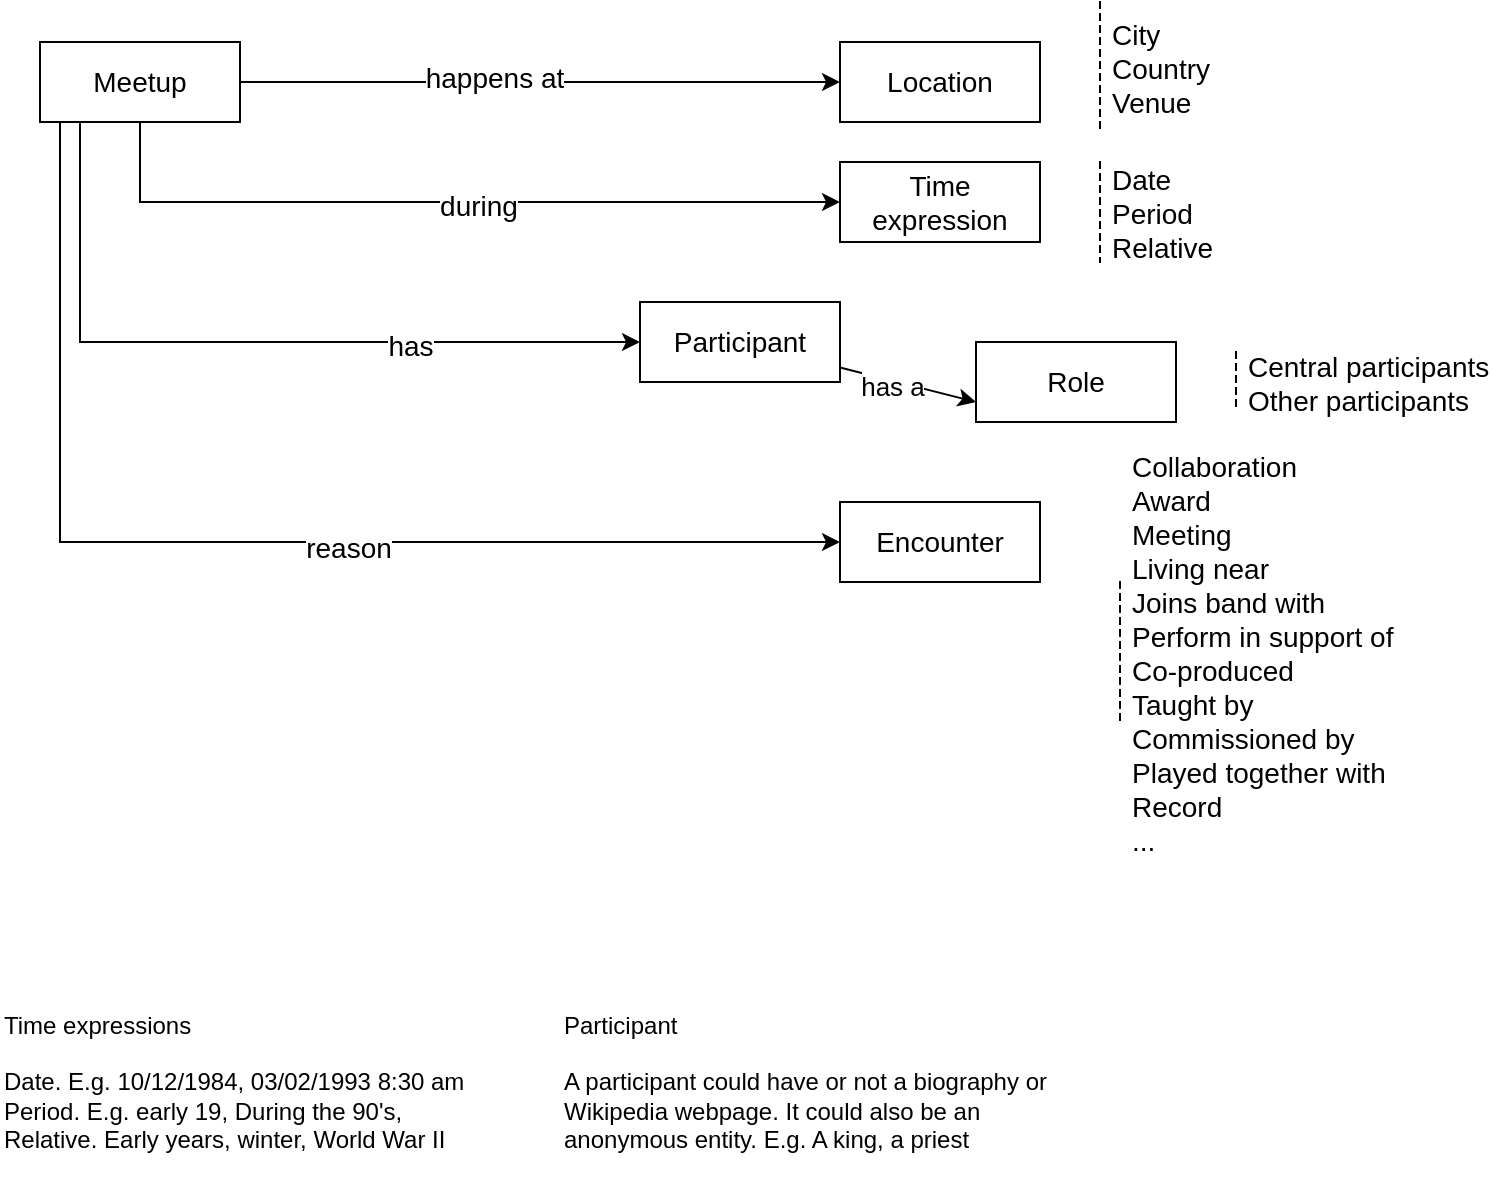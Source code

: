<mxfile version="16.1.2" type="device" pages="2"><diagram id="F_-oY965RRnJbxjphomk" name="Ideas"><mxGraphModel dx="946" dy="618" grid="1" gridSize="10" guides="1" tooltips="1" connect="1" arrows="1" fold="1" page="1" pageScale="1" pageWidth="827" pageHeight="1169" math="0" shadow="0"><root><mxCell id="0"/><mxCell id="1" parent="0"/><mxCell id="14_X-4ZIGfDPKK9ZPHR9-1" style="edgeStyle=orthogonalEdgeStyle;curved=1;rounded=0;orthogonalLoop=1;jettySize=auto;html=1;fontSize=14;editable=0;" edge="1" parent="1" source="14_X-4ZIGfDPKK9ZPHR9-9" target="14_X-4ZIGfDPKK9ZPHR9-10"><mxGeometry relative="1" as="geometry"/></mxCell><mxCell id="14_X-4ZIGfDPKK9ZPHR9-2" value="happens at" style="edgeLabel;html=1;align=center;verticalAlign=middle;resizable=0;points=[];fontSize=14;" vertex="1" connectable="0" parent="14_X-4ZIGfDPKK9ZPHR9-1"><mxGeometry x="-0.157" y="2" relative="1" as="geometry"><mxPoint as="offset"/></mxGeometry></mxCell><mxCell id="14_X-4ZIGfDPKK9ZPHR9-3" style="edgeStyle=orthogonalEdgeStyle;rounded=0;orthogonalLoop=1;jettySize=auto;html=1;entryX=0;entryY=0.5;entryDx=0;entryDy=0;fontSize=14;" edge="1" parent="1" source="14_X-4ZIGfDPKK9ZPHR9-9" target="14_X-4ZIGfDPKK9ZPHR9-11"><mxGeometry relative="1" as="geometry"><Array as="points"><mxPoint x="130" y="130"/></Array></mxGeometry></mxCell><mxCell id="14_X-4ZIGfDPKK9ZPHR9-4" value="during" style="edgeLabel;html=1;align=center;verticalAlign=middle;resizable=0;points=[];fontSize=14;" vertex="1" connectable="0" parent="14_X-4ZIGfDPKK9ZPHR9-3"><mxGeometry x="0.07" y="-2" relative="1" as="geometry"><mxPoint as="offset"/></mxGeometry></mxCell><mxCell id="14_X-4ZIGfDPKK9ZPHR9-5" style="edgeStyle=orthogonalEdgeStyle;rounded=0;orthogonalLoop=1;jettySize=auto;html=1;fontSize=14;entryX=0;entryY=0.5;entryDx=0;entryDy=0;exitX=0.25;exitY=1;exitDx=0;exitDy=0;" edge="1" parent="1" source="14_X-4ZIGfDPKK9ZPHR9-9" target="14_X-4ZIGfDPKK9ZPHR9-12"><mxGeometry relative="1" as="geometry"><Array as="points"><mxPoint x="90" y="90"/><mxPoint x="90" y="300"/></Array><mxPoint x="360" y="250" as="targetPoint"/></mxGeometry></mxCell><mxCell id="14_X-4ZIGfDPKK9ZPHR9-6" value="reason" style="edgeLabel;html=1;align=center;verticalAlign=middle;resizable=0;points=[];fontSize=14;" vertex="1" connectable="0" parent="14_X-4ZIGfDPKK9ZPHR9-5"><mxGeometry x="0.2" y="-3" relative="1" as="geometry"><mxPoint as="offset"/></mxGeometry></mxCell><mxCell id="14_X-4ZIGfDPKK9ZPHR9-7" style="edgeStyle=orthogonalEdgeStyle;rounded=0;orthogonalLoop=1;jettySize=auto;html=1;entryX=0;entryY=0.5;entryDx=0;entryDy=0;fontSize=14;exitX=0.25;exitY=1;exitDx=0;exitDy=0;" edge="1" parent="1" source="14_X-4ZIGfDPKK9ZPHR9-9" target="14_X-4ZIGfDPKK9ZPHR9-33"><mxGeometry relative="1" as="geometry"><Array as="points"><mxPoint x="100" y="90"/><mxPoint x="100" y="200"/></Array></mxGeometry></mxCell><mxCell id="14_X-4ZIGfDPKK9ZPHR9-8" value="has" style="edgeLabel;html=1;align=center;verticalAlign=middle;resizable=0;points=[];fontSize=14;" vertex="1" connectable="0" parent="14_X-4ZIGfDPKK9ZPHR9-7"><mxGeometry x="0.414" y="-2" relative="1" as="geometry"><mxPoint as="offset"/></mxGeometry></mxCell><mxCell id="14_X-4ZIGfDPKK9ZPHR9-9" value="Meetup" style="whiteSpace=wrap;html=1;align=center;fontSize=14;" vertex="1" parent="1"><mxGeometry x="80" y="50" width="100" height="40" as="geometry"/></mxCell><mxCell id="14_X-4ZIGfDPKK9ZPHR9-10" value="Location" style="whiteSpace=wrap;html=1;align=center;fontSize=14;" vertex="1" parent="1"><mxGeometry x="480" y="50" width="100" height="40" as="geometry"/></mxCell><mxCell id="14_X-4ZIGfDPKK9ZPHR9-11" value="Time expression" style="whiteSpace=wrap;html=1;align=center;fontSize=14;" vertex="1" parent="1"><mxGeometry x="480" y="110" width="100" height="40" as="geometry"/></mxCell><mxCell id="14_X-4ZIGfDPKK9ZPHR9-12" value="Encounter" style="whiteSpace=wrap;html=1;align=center;fontSize=14;" vertex="1" parent="1"><mxGeometry x="480" y="280" width="100" height="40" as="geometry"/></mxCell><mxCell id="14_X-4ZIGfDPKK9ZPHR9-13" value="Collaboration&#10;​Award​&#10;Meeting&#10;​Living near​&#10;Joins band with​&#10;Perform in support of​&#10;Co-produced​&#10;Taught by​&#10;Commissioned by&#10;​Played together with​&#10;Record&#10;..." style="shape=partialRectangle;fillColor=none;align=left;verticalAlign=middle;strokeColor=none;spacingLeft=34;rotatable=0;points=[[0,0.5],[1,0.5]];portConstraint=eastwest;dropTarget=0;fontSize=14;" vertex="1" parent="1"><mxGeometry x="590" y="320" width="90" height="70" as="geometry"/></mxCell><mxCell id="14_X-4ZIGfDPKK9ZPHR9-14" value="" style="shape=partialRectangle;top=0;left=0;bottom=0;fillColor=none;stokeWidth=1;dashed=1;align=left;verticalAlign=middle;spacingLeft=4;spacingRight=4;overflow=hidden;rotatable=0;points=[];portConstraint=eastwest;part=1;fontSize=14;" vertex="1" connectable="0" parent="14_X-4ZIGfDPKK9ZPHR9-13"><mxGeometry width="30" height="70" as="geometry"/></mxCell><mxCell id="14_X-4ZIGfDPKK9ZPHR9-30" value="" style="rounded=0;orthogonalLoop=1;jettySize=auto;html=1;entryX=0;entryY=0.75;entryDx=0;entryDy=0;" edge="1" parent="1" source="14_X-4ZIGfDPKK9ZPHR9-33" target="14_X-4ZIGfDPKK9ZPHR9-28"><mxGeometry relative="1" as="geometry"><mxPoint x="448" y="205" as="sourcePoint"/></mxGeometry></mxCell><mxCell id="14_X-4ZIGfDPKK9ZPHR9-31" value="has a" style="edgeLabel;html=1;align=center;verticalAlign=middle;resizable=0;points=[];fontSize=13;" vertex="1" connectable="0" parent="14_X-4ZIGfDPKK9ZPHR9-30"><mxGeometry x="-0.224" y="-2" relative="1" as="geometry"><mxPoint as="offset"/></mxGeometry></mxCell><mxCell id="14_X-4ZIGfDPKK9ZPHR9-18" value="Central participants&#10;Other participants" style="shape=partialRectangle;fillColor=none;align=left;verticalAlign=middle;strokeColor=none;spacingLeft=34;rotatable=0;points=[[0,0.5],[1,0.5]];portConstraint=eastwest;dropTarget=0;fontSize=14;" vertex="1" parent="1"><mxGeometry x="648" y="205" width="90" height="30" as="geometry"/></mxCell><mxCell id="14_X-4ZIGfDPKK9ZPHR9-19" value="" style="shape=partialRectangle;top=0;left=0;bottom=0;fillColor=none;stokeWidth=1;dashed=1;align=left;verticalAlign=middle;spacingLeft=4;spacingRight=4;overflow=hidden;rotatable=0;points=[];portConstraint=eastwest;part=1;fontSize=14;" vertex="1" connectable="0" parent="14_X-4ZIGfDPKK9ZPHR9-18"><mxGeometry width="30" height="30" as="geometry"/></mxCell><mxCell id="14_X-4ZIGfDPKK9ZPHR9-21" value="City&#10;Country&#10;Venue" style="shape=partialRectangle;fillColor=none;align=left;verticalAlign=middle;strokeColor=none;spacingLeft=34;rotatable=0;points=[[0,0.5],[1,0.5]];portConstraint=eastwest;dropTarget=0;fontSize=14;" vertex="1" parent="1"><mxGeometry x="580" y="30" width="90" height="65" as="geometry"/></mxCell><mxCell id="14_X-4ZIGfDPKK9ZPHR9-22" value="" style="shape=partialRectangle;top=0;left=0;bottom=0;fillColor=none;stokeWidth=1;dashed=1;align=left;verticalAlign=middle;spacingLeft=4;spacingRight=4;overflow=hidden;rotatable=0;points=[];portConstraint=eastwest;part=1;fontSize=14;" vertex="1" connectable="0" parent="14_X-4ZIGfDPKK9ZPHR9-21"><mxGeometry width="30" height="65" as="geometry"/></mxCell><mxCell id="14_X-4ZIGfDPKK9ZPHR9-23" value="Date&#10;Period&#10;Relative" style="shape=partialRectangle;fillColor=none;align=left;verticalAlign=middle;strokeColor=none;spacingLeft=34;rotatable=0;points=[[0,0.5],[1,0.5]];portConstraint=eastwest;dropTarget=0;fontSize=14;" vertex="1" parent="1"><mxGeometry x="580" y="110" width="90" height="50" as="geometry"/></mxCell><mxCell id="14_X-4ZIGfDPKK9ZPHR9-24" value="" style="shape=partialRectangle;top=0;left=0;bottom=0;fillColor=none;stokeWidth=1;dashed=1;align=left;verticalAlign=middle;spacingLeft=4;spacingRight=4;overflow=hidden;rotatable=0;points=[];portConstraint=eastwest;part=1;fontSize=14;" vertex="1" connectable="0" parent="14_X-4ZIGfDPKK9ZPHR9-23"><mxGeometry width="30" height="50" as="geometry"/></mxCell><mxCell id="14_X-4ZIGfDPKK9ZPHR9-27" value="Time expressions&lt;br&gt;&lt;br&gt;Date. E.g. 10/12/1984, 03/02/1993 8:30 am&lt;br&gt;Period. E.g. early 19, During the 90's,&amp;nbsp;&lt;br&gt;Relative. Early years, winter, World War II" style="text;html=1;strokeColor=none;fillColor=none;align=left;verticalAlign=middle;whiteSpace=wrap;rounded=0;" vertex="1" parent="1"><mxGeometry x="60" y="510" width="270" height="120" as="geometry"/></mxCell><mxCell id="14_X-4ZIGfDPKK9ZPHR9-28" value="Role" style="whiteSpace=wrap;html=1;align=center;fontSize=14;" vertex="1" parent="1"><mxGeometry x="548" y="200" width="100" height="40" as="geometry"/></mxCell><mxCell id="14_X-4ZIGfDPKK9ZPHR9-33" value="Participant" style="whiteSpace=wrap;html=1;align=center;fontSize=14;" vertex="1" parent="1"><mxGeometry x="380" y="180" width="100" height="40" as="geometry"/></mxCell><mxCell id="14_X-4ZIGfDPKK9ZPHR9-36" value="Participant&lt;br&gt;&lt;br&gt;A participant could have or not a biography or Wikipedia webpage. It could also be an anonymous entity. E.g. A king, a priest" style="text;html=1;strokeColor=none;fillColor=none;align=left;verticalAlign=middle;whiteSpace=wrap;rounded=0;" vertex="1" parent="1"><mxGeometry x="340" y="510" width="270" height="120" as="geometry"/></mxCell></root></mxGraphModel></diagram><diagram id="tJ_4rIWOIHpGewrIrGrf" name="OntRepresentation"><mxGraphModel dx="788" dy="1684" grid="1" gridSize="10" guides="1" tooltips="1" connect="1" arrows="1" fold="1" page="1" pageScale="1" pageWidth="827" pageHeight="1169" math="0" shadow="0"><root><mxCell id="d9b2YVwFcMNC7SJXTobk-0"/><mxCell id="d9b2YVwFcMNC7SJXTobk-1" parent="d9b2YVwFcMNC7SJXTobk-0"/><mxCell id="d9b2YVwFcMNC7SJXTobk-3" value="Class" style="rounded=1;whiteSpace=wrap;html=1;fillColor=#fff2cc;strokeColor=#d6b656;" vertex="1" parent="d9b2YVwFcMNC7SJXTobk-1"><mxGeometry x="440" y="-1080" width="70" height="20" as="geometry"/></mxCell><mxCell id="d9b2YVwFcMNC7SJXTobk-4" value="Datatype" style="rounded=0;whiteSpace=wrap;html=1;fillColor=#d5e8d4;strokeColor=#82b366;" vertex="1" parent="d9b2YVwFcMNC7SJXTobk-1"><mxGeometry x="440" y="-1050" width="70" height="20" as="geometry"/></mxCell><mxCell id="d9b2YVwFcMNC7SJXTobk-5" value="instance" style="ellipse;whiteSpace=wrap;html=1;fillColor=#e1d5e7;strokeColor=#9673a6;" vertex="1" parent="d9b2YVwFcMNC7SJXTobk-1"><mxGeometry x="440" y="-1020" width="70" height="20" as="geometry"/></mxCell><mxCell id="d9b2YVwFcMNC7SJXTobk-6" value="Purpose" style="rounded=1;whiteSpace=wrap;html=1;fillColor=#fff2cc;strokeColor=#d6b656;" vertex="1" parent="d9b2YVwFcMNC7SJXTobk-1"><mxGeometry x="660" y="-740" width="90" height="40" as="geometry"/></mxCell><mxCell id="d9b2YVwFcMNC7SJXTobk-7" value="Location" style="rounded=1;whiteSpace=wrap;html=1;fillColor=#fff2cc;strokeColor=#d6b656;" vertex="1" parent="d9b2YVwFcMNC7SJXTobk-1"><mxGeometry x="690" y="-980" width="90" height="40" as="geometry"/></mxCell><mxCell id="d9b2YVwFcMNC7SJXTobk-8" value="Participant" style="rounded=1;whiteSpace=wrap;html=1;fillColor=#fff2cc;strokeColor=#d6b656;" vertex="1" parent="d9b2YVwFcMNC7SJXTobk-1"><mxGeometry x="690" y="-840" width="90" height="40" as="geometry"/></mxCell><mxCell id="d9b2YVwFcMNC7SJXTobk-11" value="" style="endArrow=classic;html=1;rounded=0;entryX=0.5;entryY=1;entryDx=0;entryDy=0;exitX=0.25;exitY=0;exitDx=0;exitDy=0;" edge="1" parent="d9b2YVwFcMNC7SJXTobk-1" source="d9b2YVwFcMNC7SJXTobk-6" target="d9b2YVwFcMNC7SJXTobk-47"><mxGeometry width="50" height="50" relative="1" as="geometry"><mxPoint x="610" y="-670" as="sourcePoint"/><mxPoint x="565" y="-840" as="targetPoint"/></mxGeometry></mxCell><mxCell id="d9b2YVwFcMNC7SJXTobk-12" value="hasPurpose" style="edgeLabel;html=1;align=center;verticalAlign=middle;resizable=0;points=[];" vertex="1" connectable="0" parent="d9b2YVwFcMNC7SJXTobk-11"><mxGeometry x="-0.344" y="1" relative="1" as="geometry"><mxPoint x="13" y="8" as="offset"/></mxGeometry></mxCell><mxCell id="d9b2YVwFcMNC7SJXTobk-13" value="" style="endArrow=classic;html=1;rounded=0;exitX=0;exitY=0.75;exitDx=0;exitDy=0;" edge="1" parent="d9b2YVwFcMNC7SJXTobk-1" source="d9b2YVwFcMNC7SJXTobk-7"><mxGeometry width="50" height="50" relative="1" as="geometry"><mxPoint x="490" y="-720" as="sourcePoint"/><mxPoint x="600" y="-880" as="targetPoint"/></mxGeometry></mxCell><mxCell id="d9b2YVwFcMNC7SJXTobk-14" value="hasLocation" style="edgeLabel;html=1;align=center;verticalAlign=middle;resizable=0;points=[];" vertex="1" connectable="0" parent="d9b2YVwFcMNC7SJXTobk-13"><mxGeometry x="-0.344" y="1" relative="1" as="geometry"><mxPoint as="offset"/></mxGeometry></mxCell><mxCell id="d9b2YVwFcMNC7SJXTobk-15" value="" style="endArrow=classic;html=1;rounded=0;exitX=0;exitY=0.25;exitDx=0;exitDy=0;entryX=1;entryY=0.75;entryDx=0;entryDy=0;" edge="1" parent="d9b2YVwFcMNC7SJXTobk-1" source="d9b2YVwFcMNC7SJXTobk-8" target="d9b2YVwFcMNC7SJXTobk-47"><mxGeometry width="50" height="50" relative="1" as="geometry"><mxPoint x="757.44" y="-750" as="sourcePoint"/><mxPoint x="587.5" y="-840" as="targetPoint"/></mxGeometry></mxCell><mxCell id="d9b2YVwFcMNC7SJXTobk-16" value="hasParticipant" style="edgeLabel;html=1;align=center;verticalAlign=middle;resizable=0;points=[];" vertex="1" connectable="0" parent="d9b2YVwFcMNC7SJXTobk-15"><mxGeometry x="-0.344" y="1" relative="1" as="geometry"><mxPoint as="offset"/></mxGeometry></mxCell><mxCell id="d9b2YVwFcMNC7SJXTobk-43" style="edgeStyle=none;rounded=0;orthogonalLoop=1;jettySize=auto;html=1;entryX=0.5;entryY=0;entryDx=0;entryDy=0;fontSize=13;" edge="1" parent="d9b2YVwFcMNC7SJXTobk-1" source="d9b2YVwFcMNC7SJXTobk-6" target="d9b2YVwFcMNC7SJXTobk-6"><mxGeometry relative="1" as="geometry"/></mxCell><mxCell id="d9b2YVwFcMNC7SJXTobk-44" value="Time expression" style="rounded=1;whiteSpace=wrap;html=1;fillColor=#fff2cc;strokeColor=#d6b656;" vertex="1" parent="d9b2YVwFcMNC7SJXTobk-1"><mxGeometry x="450" y="-624" width="90" height="40" as="geometry"/></mxCell><mxCell id="d9b2YVwFcMNC7SJXTobk-45" value="" style="endArrow=classic;html=1;rounded=0;fontSize=13;entryX=0.25;entryY=1;entryDx=0;entryDy=0;" edge="1" parent="d9b2YVwFcMNC7SJXTobk-1" source="d9b2YVwFcMNC7SJXTobk-44" target="d9b2YVwFcMNC7SJXTobk-47"><mxGeometry width="50" height="50" relative="1" as="geometry"><mxPoint x="530" y="-700" as="sourcePoint"/><mxPoint x="542.5" y="-840" as="targetPoint"/></mxGeometry></mxCell><mxCell id="d9b2YVwFcMNC7SJXTobk-46" value="happens at" style="edgeLabel;html=1;align=center;verticalAlign=middle;resizable=0;points=[];fontSize=11;" vertex="1" connectable="0" parent="d9b2YVwFcMNC7SJXTobk-45"><mxGeometry x="0.159" y="-2" relative="1" as="geometry"><mxPoint as="offset"/></mxGeometry></mxCell><mxCell id="d9b2YVwFcMNC7SJXTobk-47" value="Meetup" style="rounded=1;whiteSpace=wrap;html=1;fillColor=#fff2cc;strokeColor=#d6b656;" vertex="1" parent="d9b2YVwFcMNC7SJXTobk-1"><mxGeometry x="510" y="-890" width="90" height="40" as="geometry"/></mxCell><mxCell id="d9b2YVwFcMNC7SJXTobk-48" value="Country" style="rounded=1;whiteSpace=wrap;html=1;fillColor=#fff2cc;strokeColor=#d6b656;" vertex="1" parent="d9b2YVwFcMNC7SJXTobk-1"><mxGeometry x="910" y="-1020" width="70" height="30" as="geometry"/></mxCell><mxCell id="d9b2YVwFcMNC7SJXTobk-49" value="City" style="rounded=1;whiteSpace=wrap;html=1;fillColor=#fff2cc;strokeColor=#d6b656;" vertex="1" parent="d9b2YVwFcMNC7SJXTobk-1"><mxGeometry x="910" y="-980" width="70" height="30" as="geometry"/></mxCell><mxCell id="d9b2YVwFcMNC7SJXTobk-50" value="Venue" style="rounded=1;whiteSpace=wrap;html=1;fillColor=#fff2cc;strokeColor=#d6b656;" vertex="1" parent="d9b2YVwFcMNC7SJXTobk-1"><mxGeometry x="910" y="-940" width="70" height="30" as="geometry"/></mxCell><mxCell id="d9b2YVwFcMNC7SJXTobk-51" value="" style="endArrow=classic;html=1;rounded=0;exitX=0;exitY=0.25;exitDx=0;exitDy=0;entryX=1;entryY=0.25;entryDx=0;entryDy=0;" edge="1" parent="d9b2YVwFcMNC7SJXTobk-1" source="d9b2YVwFcMNC7SJXTobk-48" target="d9b2YVwFcMNC7SJXTobk-7"><mxGeometry width="50" height="50" relative="1" as="geometry"><mxPoint x="905" y="-860" as="sourcePoint"/><mxPoint x="780" y="-960" as="targetPoint"/></mxGeometry></mxCell><mxCell id="d9b2YVwFcMNC7SJXTobk-52" value="rdfs:subClassOf" style="edgeLabel;html=1;align=center;verticalAlign=middle;resizable=0;points=[];" vertex="1" connectable="0" parent="d9b2YVwFcMNC7SJXTobk-51"><mxGeometry x="-0.344" y="1" relative="1" as="geometry"><mxPoint x="-7" y="-3" as="offset"/></mxGeometry></mxCell><mxCell id="d9b2YVwFcMNC7SJXTobk-54" value="" style="endArrow=classic;html=1;rounded=0;exitX=0;exitY=0.25;exitDx=0;exitDy=0;entryX=1;entryY=0.5;entryDx=0;entryDy=0;" edge="1" parent="d9b2YVwFcMNC7SJXTobk-1" source="d9b2YVwFcMNC7SJXTobk-49" target="d9b2YVwFcMNC7SJXTobk-7"><mxGeometry width="50" height="50" relative="1" as="geometry"><mxPoint x="920" y="-930" as="sourcePoint"/><mxPoint x="790" y="-947.5" as="targetPoint"/></mxGeometry></mxCell><mxCell id="d9b2YVwFcMNC7SJXTobk-55" value="rdfs:subClassOf" style="edgeLabel;html=1;align=center;verticalAlign=middle;resizable=0;points=[];" vertex="1" connectable="0" parent="d9b2YVwFcMNC7SJXTobk-54"><mxGeometry x="-0.344" y="1" relative="1" as="geometry"><mxPoint x="-7" y="-3" as="offset"/></mxGeometry></mxCell><mxCell id="d9b2YVwFcMNC7SJXTobk-56" value="" style="endArrow=classic;html=1;rounded=0;exitX=0;exitY=0.25;exitDx=0;exitDy=0;entryX=1;entryY=0.75;entryDx=0;entryDy=0;" edge="1" parent="d9b2YVwFcMNC7SJXTobk-1" source="d9b2YVwFcMNC7SJXTobk-50" target="d9b2YVwFcMNC7SJXTobk-7"><mxGeometry width="50" height="50" relative="1" as="geometry"><mxPoint x="900" y="-880" as="sourcePoint"/><mxPoint x="770" y="-897.5" as="targetPoint"/></mxGeometry></mxCell><mxCell id="d9b2YVwFcMNC7SJXTobk-57" value="rdfs:subClassOf" style="edgeLabel;html=1;align=center;verticalAlign=middle;resizable=0;points=[];" vertex="1" connectable="0" parent="d9b2YVwFcMNC7SJXTobk-56"><mxGeometry x="-0.344" y="1" relative="1" as="geometry"><mxPoint x="-7" y="-3" as="offset"/></mxGeometry></mxCell><mxCell id="d9b2YVwFcMNC7SJXTobk-59" value="" style="edgeStyle=none;rounded=0;orthogonalLoop=1;jettySize=auto;html=1;fontSize=13;" edge="1" parent="d9b2YVwFcMNC7SJXTobk-1" source="d9b2YVwFcMNC7SJXTobk-58" target="d9b2YVwFcMNC7SJXTobk-8"><mxGeometry relative="1" as="geometry"/></mxCell><mxCell id="d9b2YVwFcMNC7SJXTobk-60" value="hasRole" style="edgeLabel;html=1;align=center;verticalAlign=middle;resizable=0;points=[];fontSize=11;" vertex="1" connectable="0" parent="d9b2YVwFcMNC7SJXTobk-59"><mxGeometry x="-0.018" relative="1" as="geometry"><mxPoint as="offset"/></mxGeometry></mxCell><mxCell id="d9b2YVwFcMNC7SJXTobk-58" value="Role" style="rounded=1;whiteSpace=wrap;html=1;fillColor=#fff2cc;strokeColor=#d6b656;" vertex="1" parent="d9b2YVwFcMNC7SJXTobk-1"><mxGeometry x="890" y="-840" width="70" height="40" as="geometry"/></mxCell><mxCell id="d9b2YVwFcMNC7SJXTobk-61" value="Collaboration" style="rounded=1;whiteSpace=wrap;html=1;fillColor=#fff2cc;strokeColor=#d6b656;" vertex="1" parent="d9b2YVwFcMNC7SJXTobk-1"><mxGeometry x="880" y="-780" width="80" height="30" as="geometry"/></mxCell><mxCell id="d9b2YVwFcMNC7SJXTobk-62" value="Performance" style="rounded=1;whiteSpace=wrap;html=1;fillColor=#fff2cc;strokeColor=#d6b656;" vertex="1" parent="d9b2YVwFcMNC7SJXTobk-1"><mxGeometry x="880" y="-740" width="80" height="30" as="geometry"/></mxCell><mxCell id="d9b2YVwFcMNC7SJXTobk-63" value="Award" style="rounded=1;whiteSpace=wrap;html=1;fillColor=#fff2cc;strokeColor=#d6b656;" vertex="1" parent="d9b2YVwFcMNC7SJXTobk-1"><mxGeometry x="880" y="-700" width="80" height="30" as="geometry"/></mxCell><mxCell id="d9b2YVwFcMNC7SJXTobk-64" value="" style="endArrow=classic;html=1;rounded=0;exitX=0;exitY=0.25;exitDx=0;exitDy=0;entryX=1;entryY=0.25;entryDx=0;entryDy=0;" edge="1" parent="d9b2YVwFcMNC7SJXTobk-1" source="d9b2YVwFcMNC7SJXTobk-61" target="d9b2YVwFcMNC7SJXTobk-6"><mxGeometry width="50" height="50" relative="1" as="geometry"><mxPoint x="875" y="-620" as="sourcePoint"/><mxPoint x="760" y="-730" as="targetPoint"/></mxGeometry></mxCell><mxCell id="d9b2YVwFcMNC7SJXTobk-65" value="rdfs:subClassOf" style="edgeLabel;html=1;align=center;verticalAlign=middle;resizable=0;points=[];" vertex="1" connectable="0" parent="d9b2YVwFcMNC7SJXTobk-64"><mxGeometry x="-0.344" y="1" relative="1" as="geometry"><mxPoint x="-7" y="-3" as="offset"/></mxGeometry></mxCell><mxCell id="d9b2YVwFcMNC7SJXTobk-66" value="" style="endArrow=classic;html=1;rounded=0;exitX=0;exitY=0.25;exitDx=0;exitDy=0;entryX=1;entryY=0.5;entryDx=0;entryDy=0;" edge="1" parent="d9b2YVwFcMNC7SJXTobk-1" source="d9b2YVwFcMNC7SJXTobk-62" target="d9b2YVwFcMNC7SJXTobk-6"><mxGeometry width="50" height="50" relative="1" as="geometry"><mxPoint x="890" y="-690" as="sourcePoint"/><mxPoint x="750" y="-720" as="targetPoint"/></mxGeometry></mxCell><mxCell id="d9b2YVwFcMNC7SJXTobk-67" value="rdfs:subClassOf" style="edgeLabel;html=1;align=center;verticalAlign=middle;resizable=0;points=[];" vertex="1" connectable="0" parent="d9b2YVwFcMNC7SJXTobk-66"><mxGeometry x="-0.344" y="1" relative="1" as="geometry"><mxPoint x="-7" y="-3" as="offset"/></mxGeometry></mxCell><mxCell id="d9b2YVwFcMNC7SJXTobk-68" value="" style="endArrow=classic;html=1;rounded=0;exitX=0;exitY=0.25;exitDx=0;exitDy=0;" edge="1" parent="d9b2YVwFcMNC7SJXTobk-1" source="d9b2YVwFcMNC7SJXTobk-63" target="d9b2YVwFcMNC7SJXTobk-6"><mxGeometry width="50" height="50" relative="1" as="geometry"><mxPoint x="870" y="-640" as="sourcePoint"/><mxPoint x="750" y="-710" as="targetPoint"/></mxGeometry></mxCell><mxCell id="d9b2YVwFcMNC7SJXTobk-69" value="rdfs:subClassOf" style="edgeLabel;html=1;align=center;verticalAlign=middle;resizable=0;points=[];" vertex="1" connectable="0" parent="d9b2YVwFcMNC7SJXTobk-68"><mxGeometry x="-0.344" y="1" relative="1" as="geometry"><mxPoint x="-7" y="-3" as="offset"/></mxGeometry></mxCell><mxCell id="d9b2YVwFcMNC7SJXTobk-70" value="Business" style="rounded=1;whiteSpace=wrap;html=1;fillColor=#fff2cc;strokeColor=#d6b656;" vertex="1" parent="d9b2YVwFcMNC7SJXTobk-1"><mxGeometry x="880" y="-660" width="80" height="30" as="geometry"/></mxCell><mxCell id="d9b2YVwFcMNC7SJXTobk-71" value="" style="endArrow=classic;html=1;rounded=0;exitX=0;exitY=0.25;exitDx=0;exitDy=0;entryX=1;entryY=1;entryDx=0;entryDy=0;" edge="1" parent="d9b2YVwFcMNC7SJXTobk-1" source="d9b2YVwFcMNC7SJXTobk-70" target="d9b2YVwFcMNC7SJXTobk-6"><mxGeometry width="50" height="50" relative="1" as="geometry"><mxPoint x="880" y="-674.79" as="sourcePoint"/><mxPoint x="750" y="-695.219" as="targetPoint"/></mxGeometry></mxCell><mxCell id="d9b2YVwFcMNC7SJXTobk-72" value="rdfs:subClassOf" style="edgeLabel;html=1;align=center;verticalAlign=middle;resizable=0;points=[];" vertex="1" connectable="0" parent="d9b2YVwFcMNC7SJXTobk-71"><mxGeometry x="-0.344" y="1" relative="1" as="geometry"><mxPoint x="-7" y="-3" as="offset"/></mxGeometry></mxCell><mxCell id="d9b2YVwFcMNC7SJXTobk-73" value="Date" style="rounded=1;whiteSpace=wrap;html=1;fillColor=#fff2cc;strokeColor=#d6b656;" vertex="1" parent="d9b2YVwFcMNC7SJXTobk-1"><mxGeometry x="670" y="-639" width="70" height="30" as="geometry"/></mxCell><mxCell id="d9b2YVwFcMNC7SJXTobk-74" value="Period" style="rounded=1;whiteSpace=wrap;html=1;fillColor=#fff2cc;strokeColor=#d6b656;" vertex="1" parent="d9b2YVwFcMNC7SJXTobk-1"><mxGeometry x="670" y="-599" width="70" height="30" as="geometry"/></mxCell><mxCell id="d9b2YVwFcMNC7SJXTobk-75" value="Relative" style="rounded=1;whiteSpace=wrap;html=1;fillColor=#fff2cc;strokeColor=#d6b656;" vertex="1" parent="d9b2YVwFcMNC7SJXTobk-1"><mxGeometry x="670" y="-550" width="70" height="30" as="geometry"/></mxCell><mxCell id="d9b2YVwFcMNC7SJXTobk-76" value="" style="endArrow=classic;html=1;rounded=0;exitX=0;exitY=0.25;exitDx=0;exitDy=0;entryX=1;entryY=0.25;entryDx=0;entryDy=0;" edge="1" parent="d9b2YVwFcMNC7SJXTobk-1" source="d9b2YVwFcMNC7SJXTobk-73" target="d9b2YVwFcMNC7SJXTobk-44"><mxGeometry width="50" height="50" relative="1" as="geometry"><mxPoint x="665" y="-479" as="sourcePoint"/><mxPoint x="540" y="-589" as="targetPoint"/></mxGeometry></mxCell><mxCell id="d9b2YVwFcMNC7SJXTobk-77" value="rdfs:subClassOf" style="edgeLabel;html=1;align=center;verticalAlign=middle;resizable=0;points=[];" vertex="1" connectable="0" parent="d9b2YVwFcMNC7SJXTobk-76"><mxGeometry x="-0.344" y="1" relative="1" as="geometry"><mxPoint x="-7" y="-3" as="offset"/></mxGeometry></mxCell><mxCell id="d9b2YVwFcMNC7SJXTobk-78" value="" style="endArrow=classic;html=1;rounded=0;exitX=0;exitY=0.25;exitDx=0;exitDy=0;entryX=1;entryY=0.5;entryDx=0;entryDy=0;" edge="1" parent="d9b2YVwFcMNC7SJXTobk-1" source="d9b2YVwFcMNC7SJXTobk-74" target="d9b2YVwFcMNC7SJXTobk-44"><mxGeometry width="50" height="50" relative="1" as="geometry"><mxPoint x="680" y="-549" as="sourcePoint"/><mxPoint x="540" y="-579" as="targetPoint"/></mxGeometry></mxCell><mxCell id="d9b2YVwFcMNC7SJXTobk-79" value="rdfs:subClassOf" style="edgeLabel;html=1;align=center;verticalAlign=middle;resizable=0;points=[];" vertex="1" connectable="0" parent="d9b2YVwFcMNC7SJXTobk-78"><mxGeometry x="-0.344" y="1" relative="1" as="geometry"><mxPoint x="-7" y="-3" as="offset"/></mxGeometry></mxCell><mxCell id="d9b2YVwFcMNC7SJXTobk-80" value="" style="endArrow=classic;html=1;rounded=0;exitX=0;exitY=0.25;exitDx=0;exitDy=0;entryX=1;entryY=0.75;entryDx=0;entryDy=0;" edge="1" parent="d9b2YVwFcMNC7SJXTobk-1" source="d9b2YVwFcMNC7SJXTobk-75" target="d9b2YVwFcMNC7SJXTobk-44"><mxGeometry width="50" height="50" relative="1" as="geometry"><mxPoint x="660" y="-499" as="sourcePoint"/><mxPoint x="540" y="-569" as="targetPoint"/></mxGeometry></mxCell><mxCell id="d9b2YVwFcMNC7SJXTobk-81" value="rdfs:subClassOf" style="edgeLabel;html=1;align=center;verticalAlign=middle;resizable=0;points=[];" vertex="1" connectable="0" parent="d9b2YVwFcMNC7SJXTobk-80"><mxGeometry x="-0.344" y="1" relative="1" as="geometry"><mxPoint x="-7" y="-3" as="offset"/></mxGeometry></mxCell></root></mxGraphModel></diagram></mxfile>